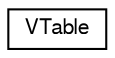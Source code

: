 digraph "Graphical Class Hierarchy"
{
  edge [fontname="FreeSans",fontsize="10",labelfontname="FreeSans",labelfontsize="10"];
  node [fontname="FreeSans",fontsize="10",shape=record];
  rankdir="LR";
  Node0 [label="VTable",height=0.2,width=0.4,color="black", fillcolor="white", style="filled",URL="$structVTable.html"];
}
